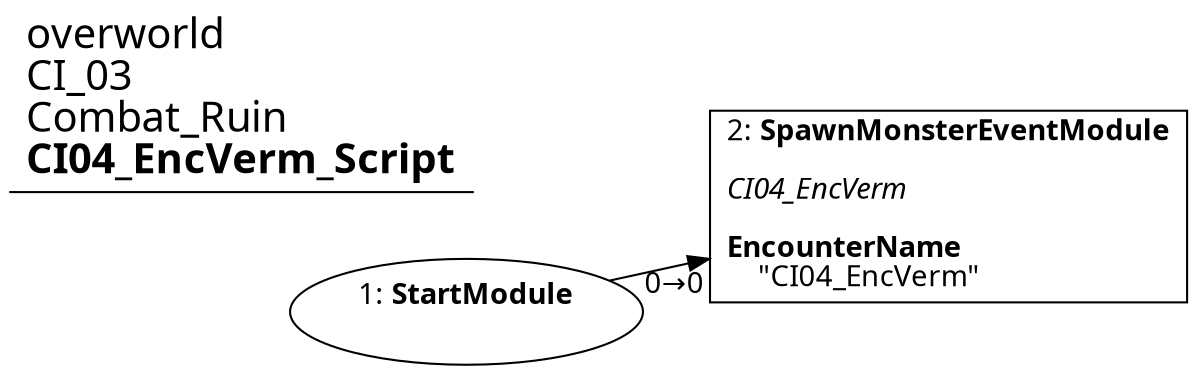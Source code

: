 digraph {
    layout = fdp;
    overlap = prism;
    sep = "+16";
    splines = spline;

    node [ shape = box ];

    graph [ fontname = "Segoe UI" ];
    node [ fontname = "Segoe UI" ];
    edge [ fontname = "Segoe UI" ];

    1 [ label = <1: <b>StartModule</b><br/><br/>> ];
    1 [ shape = oval ]
    1 [ pos = "0.344,-0.16700001!" ];
    1 -> 2 [ label = "0→0" ];

    2 [ label = <2: <b>SpawnMonsterEventModule</b><br/><br/><i>CI04_EncVerm<br align="left"/></i><br align="left"/><b>EncounterName</b><br align="left"/>    &quot;CI04_EncVerm&quot;<br align="left"/>> ];
    2 [ pos = "0.54700005,-0.16700001!" ];

    title [ pos = "0.34300002,-0.16600001!" ];
    title [ shape = underline ];
    title [ label = <<font point-size="20">overworld<br align="left"/>CI_03<br align="left"/>Combat_Ruin<br align="left"/><b>CI04_EncVerm_Script</b><br align="left"/></font>> ];
}
